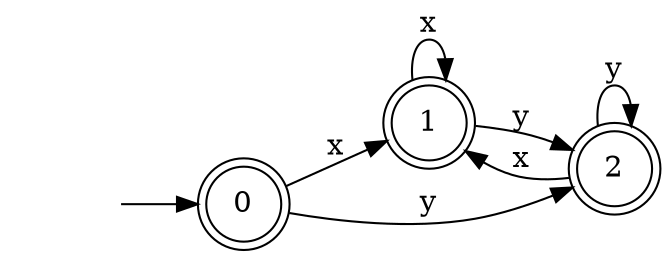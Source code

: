 digraph AFD {
    rankdir=LR;
    node [shape = circle];
    0 [shape=doublecircle];
    1 [shape=doublecircle];
    2 [shape=doublecircle];
    start [shape=plaintext,label=""];
    start -> 0;
    0 -> 1 [label="x"];
    0 -> 2 [label="y"];
    1 -> 1 [label="x"];
    1 -> 2 [label="y"];
    2 -> 1 [label="x"];
    2 -> 2 [label="y"];
}